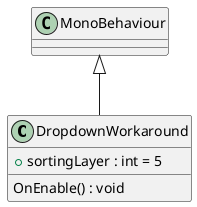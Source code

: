 @startuml
class DropdownWorkaround {
    + sortingLayer : int = 5
    OnEnable() : void
}
MonoBehaviour <|-- DropdownWorkaround
@enduml
